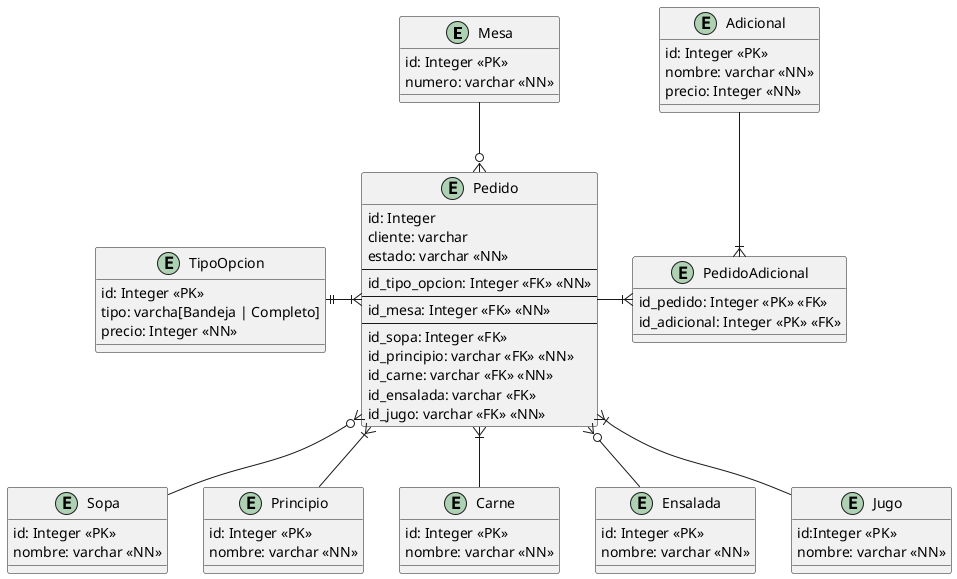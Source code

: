 @startuml "Diagrama relacional"

entity Mesa{
    id: Integer <<PK>>
    numero: varchar <<NN>> 
}

entity Pedido{
    id: Integer
    cliente: varchar
    estado: varchar <<NN>>
    --
    id_tipo_opcion: Integer <<FK>> <<NN>>
    --
    id_mesa: Integer <<FK>> <<NN>>
    --
    id_sopa: Integer <<FK>>
    id_principio: varchar <<FK>> <<NN>>
    id_carne: varchar <<FK>> <<NN>>
    id_ensalada: varchar <<FK>>
    id_jugo: varchar <<FK>> <<NN>>    
}

entity Adicional{
    id: Integer <<PK>>
    nombre: varchar <<NN>>
    precio: Integer <<NN>>
}

entity Sopa{
    id: Integer <<PK>>
    nombre: varchar <<NN>>
}

entity Principio{
    id: Integer <<PK>>
    nombre: varchar <<NN>>
}

entity Carne{
    id: Integer <<PK>>
    nombre: varchar <<NN>>
}

entity Ensalada{
    id: Integer <<PK>>
    nombre: varchar <<NN>>
}

entity Jugo{
    id:Integer <<PK>>
    nombre: varchar <<NN>>
}

entity PedidoAdicional{
    id_pedido: Integer <<PK>> <<FK>>
    id_adicional: Integer <<PK>> <<FK>>

} 

entity TipoOpcion{
    id: Integer <<PK>>
    tipo: varcha[Bandeja | Completo]
    precio: Integer <<NN>>
}

Mesa --o{ Pedido

Pedido -right-|{ PedidoAdicional
Adicional --|{ PedidoAdicional

Pedido }|-left-|| TipoOpcion

Pedido }o-- Sopa
Pedido }|-- Principio
Pedido }|-- Carne
Pedido }o-- Ensalada
Pedido }|-- Jugo

@enduml